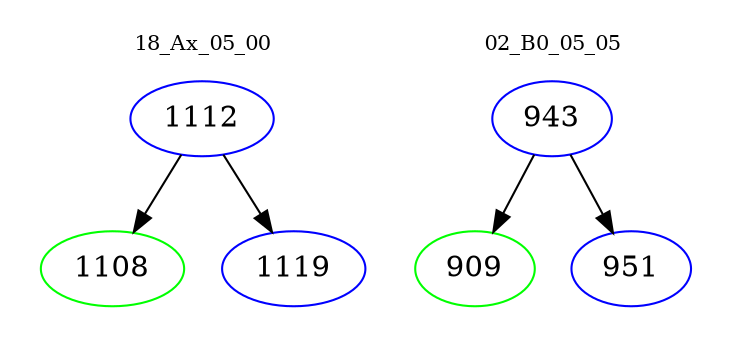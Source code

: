 digraph{
subgraph cluster_0 {
color = white
label = "18_Ax_05_00";
fontsize=10;
T0_1112 [label="1112", color="blue"]
T0_1112 -> T0_1108 [color="black"]
T0_1108 [label="1108", color="green"]
T0_1112 -> T0_1119 [color="black"]
T0_1119 [label="1119", color="blue"]
}
subgraph cluster_1 {
color = white
label = "02_B0_05_05";
fontsize=10;
T1_943 [label="943", color="blue"]
T1_943 -> T1_909 [color="black"]
T1_909 [label="909", color="green"]
T1_943 -> T1_951 [color="black"]
T1_951 [label="951", color="blue"]
}
}
